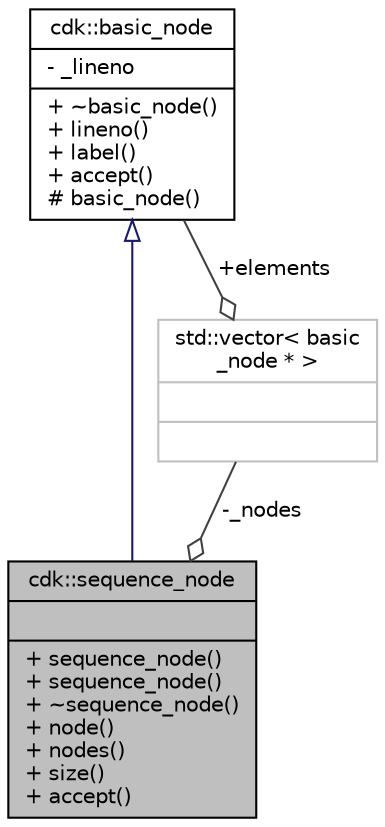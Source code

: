digraph "cdk::sequence_node"
{
 // INTERACTIVE_SVG=YES
 // LATEX_PDF_SIZE
  edge [fontname="Helvetica",fontsize="10",labelfontname="Helvetica",labelfontsize="10"];
  node [fontname="Helvetica",fontsize="10",shape=record];
  Node1 [label="{cdk::sequence_node\n||+ sequence_node()\l+ sequence_node()\l+ ~sequence_node()\l+ node()\l+ nodes()\l+ size()\l+ accept()\l}",height=0.2,width=0.4,color="black", fillcolor="grey75", style="filled", fontcolor="black",tooltip=" "];
  Node2 -> Node1 [dir="back",color="midnightblue",fontsize="10",style="solid",arrowtail="onormal"];
  Node2 [label="{cdk::basic_node\n|- _lineno\l|+ ~basic_node()\l+ lineno()\l+ label()\l+ accept()\l# basic_node()\l}",height=0.2,width=0.4,color="black", fillcolor="white", style="filled",URL="$classcdk_1_1basic__node.html",tooltip=" "];
  Node3 -> Node1 [color="grey25",fontsize="10",style="solid",label=" -_nodes" ,arrowhead="odiamond"];
  Node3 [label="{std::vector\< basic\l_node * \>\n||}",height=0.2,width=0.4,color="grey75", fillcolor="white", style="filled",tooltip=" "];
  Node2 -> Node3 [color="grey25",fontsize="10",style="solid",label=" +elements" ,arrowhead="odiamond"];
}

